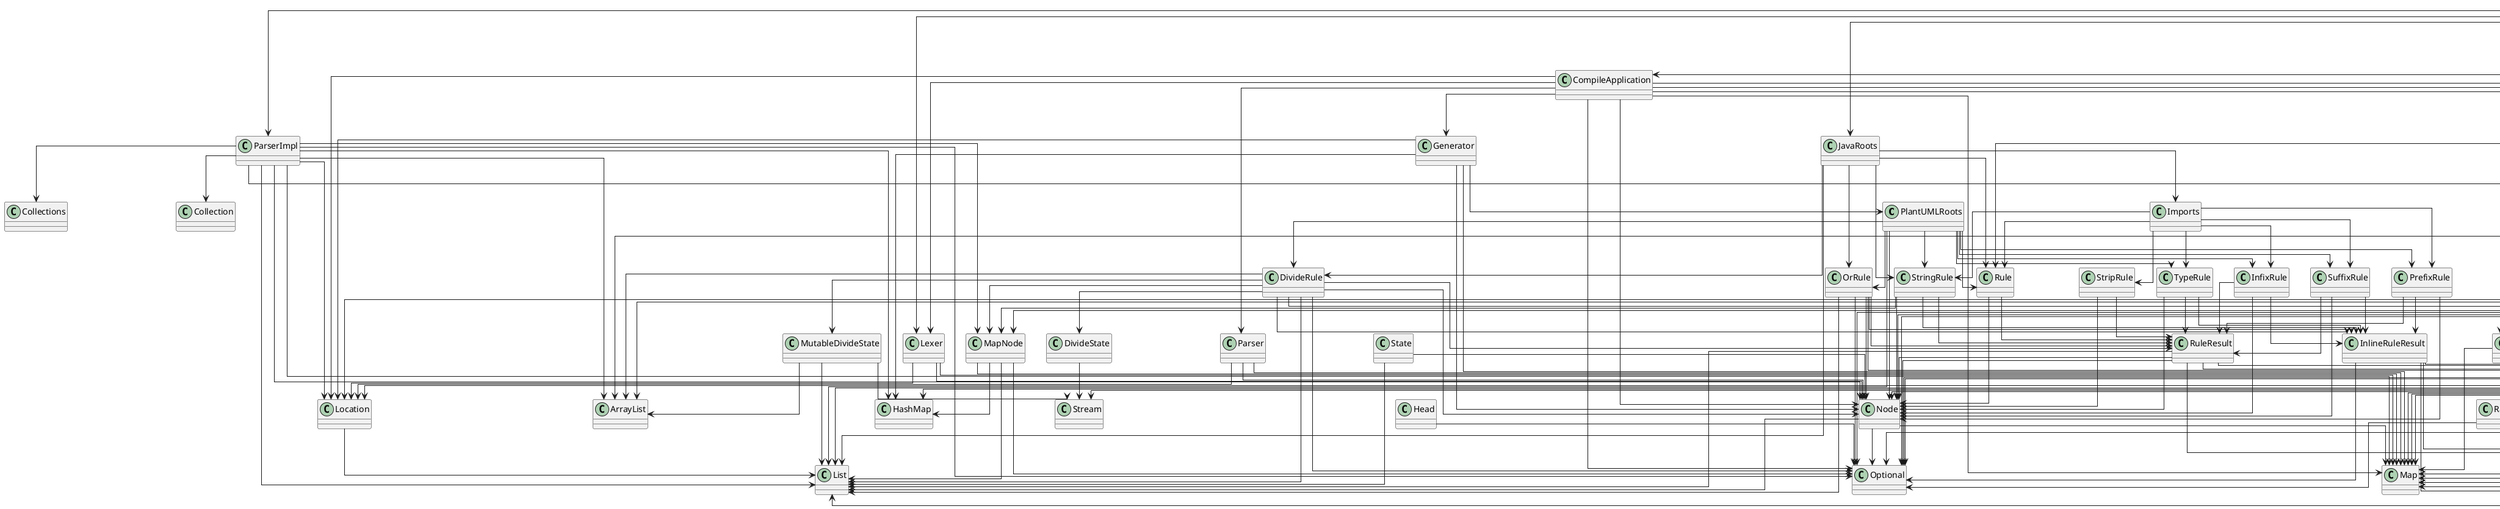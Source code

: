 @startuml
skinparam linetype ortho
class PlantUMLRoots
PlantUMLRoots --> Node
PlantUMLRoots --> DivideRule
PlantUMLRoots --> InfixRule
PlantUMLRoots --> OrRule
PlantUMLRoots --> PrefixRule
PlantUMLRoots --> Rule
PlantUMLRoots --> StringRule
PlantUMLRoots --> SuffixRule
PlantUMLRoots --> TypeRule
PlantUMLRoots --> List
class TypeRule
TypeRule --> Node
TypeRule --> InlineRuleResult
TypeRule --> RuleResult
class OrRule
OrRule --> Node
OrRule --> InlineRuleResult
OrRule --> RuleResult
OrRule --> List
OrRule --> Optional
OrRule --> Function
class Node
Node --> List
Node --> Map
Node --> Optional
class Rule
Rule --> Node
Rule --> RuleResult
class RuleResult
RuleResult --> Tuple2
RuleResult --> Node
RuleResult --> List
RuleResult --> Optional
RuleResult --> Function
RuleResult --> Supplier
class InlineRuleResult
InlineRuleResult --> Tuple2
InlineRuleResult --> Optional
InlineRuleResult --> Function
InlineRuleResult --> Supplier
class Sources
Sources --> Result
Sources --> IOException
Sources --> Map
class Iters
Iters --> Tuple2
Iters --> HeadedIter
Iters --> RangeHead
Iters --> ArrayList
Iters --> List
Iters --> Map
Iters --> Set
class Parser
Parser --> Node
Parser --> Location
Parser --> Map
class SafeFiles
SafeFiles --> Err
SafeFiles --> Ok
SafeFiles --> Result
SafeFiles --> IOException
SafeFiles --> Files
SafeFiles --> Path
SafeFiles --> Optional
SafeFiles --> Set
SafeFiles --> Collectors
SafeFiles --> Stream
class Lexer
Lexer --> Node
Lexer --> Location
Lexer --> Map
class Location
Location --> List
class StringRule
StringRule --> MapNode
StringRule --> Node
StringRule --> InlineRuleResult
StringRule --> RuleResult
class PathTargets
PathTargets --> SafeFiles
PathTargets --> Iters
PathTargets --> IOException
PathTargets --> Files
PathTargets --> Path
PathTargets --> Map
PathTargets --> Optional
class JavaRoots
JavaRoots --> Imports
JavaRoots --> DivideRule
JavaRoots --> OrRule
JavaRoots --> Rule
JavaRoots --> StringRule
JavaRoots --> List
class Head
Head --> Optional
class Tuple2
class StripRule
StripRule --> Node
StripRule --> RuleResult
class ParserImpl
ParserImpl --> Iters
ParserImpl --> MapNode
ParserImpl --> Node
ParserImpl --> Location
ParserImpl --> ArrayList
ParserImpl --> Collection
ParserImpl --> Collections
ParserImpl --> HashMap
ParserImpl --> List
ParserImpl --> Map
ParserImpl --> Optional
class PathSources
PathSources --> SafeFiles
PathSources --> Tuple2
PathSources --> Iters
PathSources --> MapCollector
PathSources --> ResultCollector
PathSources --> Result
PathSources --> IOException
PathSources --> Files
PathSources --> Path
PathSources --> Map
PathSources --> Set
PathSources --> Collectors
class Ok
Ok --> Tuple2
Ok --> Function
Ok --> Supplier
class Iter
Iter --> Result
Iter --> Node
Iter --> Location
Iter --> IOException
Iter --> Map
Iter --> BiFunction
Iter --> Function
class Application
Application --> IOException
Application --> Optional
class State
State --> Node
State --> List
class RangeHead
RangeHead --> Optional
class DivideRule
DivideRule --> MapNode
DivideRule --> Node
DivideRule --> DivideState
DivideRule --> MutableDivideState
DivideRule --> InlineRuleResult
DivideRule --> RuleResult
DivideRule --> ArrayList
DivideRule --> List
DivideRule --> Optional
DivideRule --> Collectors
class Err
Err --> Tuple2
Err --> Function
Err --> Supplier
class Imports
Imports --> InfixRule
Imports --> PrefixRule
Imports --> Rule
Imports --> StringRule
Imports --> StripRule
Imports --> SuffixRule
Imports --> TypeRule
class RuleLexer
RuleLexer --> Tuple2
RuleLexer --> Iters
RuleLexer --> MapCollector
RuleLexer --> MapNode
RuleLexer --> Node
RuleLexer --> Rule
RuleLexer --> Location
RuleLexer --> Map
class SuffixRule
SuffixRule --> Node
SuffixRule --> InlineRuleResult
SuffixRule --> RuleResult
class Result
Result --> Tuple2
Result --> Function
Result --> Supplier
class Main
Main --> Application
Main --> CompileApplication
Main --> JavaRoots
Main --> PathSources
Main --> PathTargets
Main --> Sources
Main --> Targets
Main --> Lexer
Main --> ParserImpl
Main --> RuleLexer
Main --> IOException
Main --> Paths
class Source
Source --> Result
Source --> IOException
class MapCollector
MapCollector --> Tuple2
MapCollector --> HashMap
MapCollector --> Map
class DivideState
DivideState --> Stream
class ResultCollector
ResultCollector --> Ok
ResultCollector --> Result
class Generator
Generator --> PlantUMLRoots
Generator --> Node
Generator --> Location
Generator --> HashMap
Generator --> Map
class HeadedIter
HeadedIter --> Collector
HeadedIter --> Iter
HeadedIter --> Ok
HeadedIter --> Result
HeadedIter --> Optional
HeadedIter --> BiFunction
HeadedIter --> Function
class PrefixRule
PrefixRule --> Node
PrefixRule --> InlineRuleResult
PrefixRule --> RuleResult
class InfixRule
InfixRule --> Node
InfixRule --> InlineRuleResult
InfixRule --> RuleResult
class MutableDivideState
MutableDivideState --> ArrayList
MutableDivideState --> List
MutableDivideState --> Stream
class CompileApplication
CompileApplication --> Node
CompileApplication --> Location
CompileApplication --> Sources
CompileApplication --> Targets
CompileApplication --> Generator
CompileApplication --> Lexer
CompileApplication --> Parser
CompileApplication --> IOException
CompileApplication --> Map
CompileApplication --> Optional
class Targets
Targets --> IOException
Targets --> Map
Targets --> Optional
class MapNode
MapNode --> HashMap
MapNode --> List
MapNode --> Map
MapNode --> Optional
class PathSource
PathSource --> SafeFiles
PathSource --> Result
PathSource --> IOException
PathSource --> Path
PathSource --> ArrayList
PathSource --> List
class Collector
@enduml
